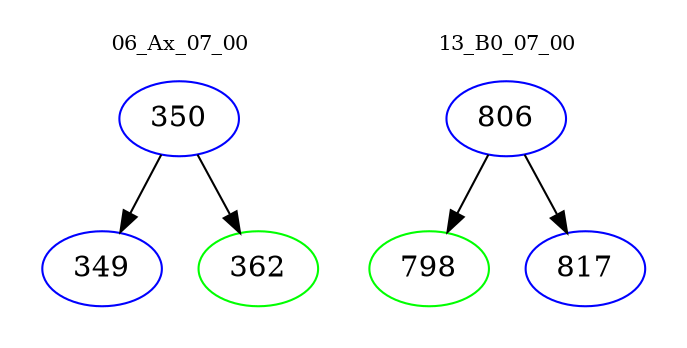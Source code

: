 digraph{
subgraph cluster_0 {
color = white
label = "06_Ax_07_00";
fontsize=10;
T0_350 [label="350", color="blue"]
T0_350 -> T0_349 [color="black"]
T0_349 [label="349", color="blue"]
T0_350 -> T0_362 [color="black"]
T0_362 [label="362", color="green"]
}
subgraph cluster_1 {
color = white
label = "13_B0_07_00";
fontsize=10;
T1_806 [label="806", color="blue"]
T1_806 -> T1_798 [color="black"]
T1_798 [label="798", color="green"]
T1_806 -> T1_817 [color="black"]
T1_817 [label="817", color="blue"]
}
}
